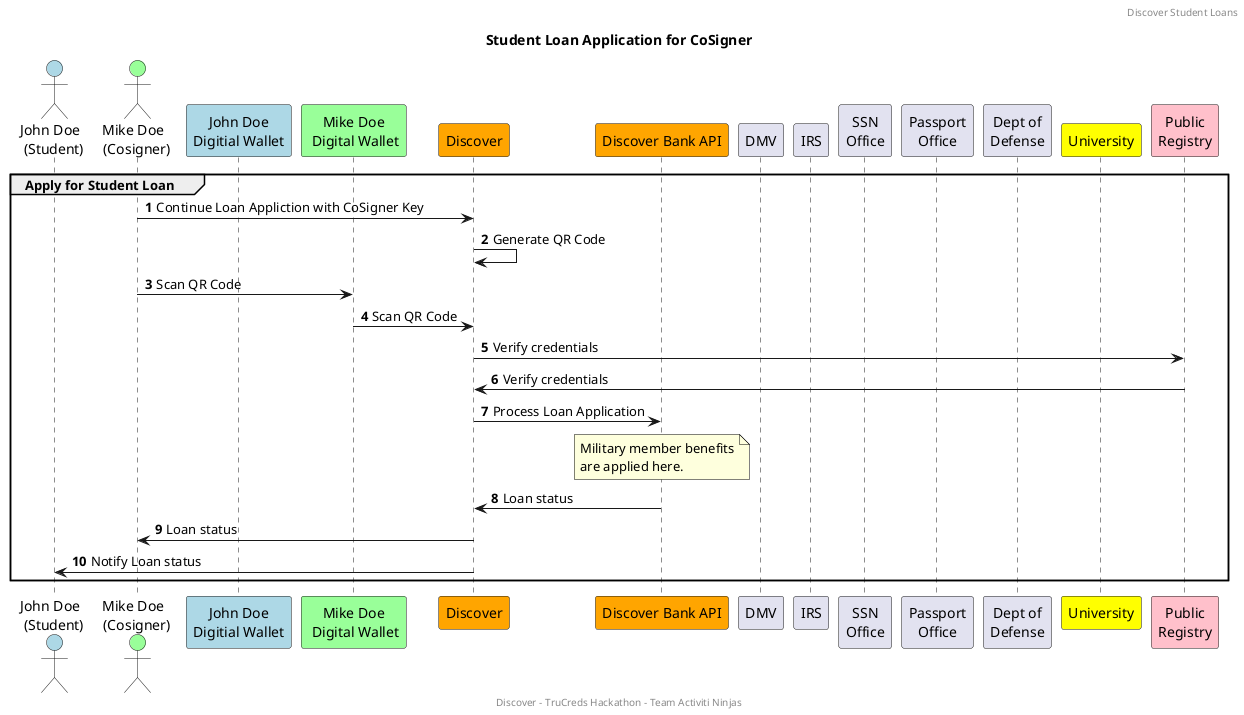 @startuml

header Discover Student Loans
footer Discover - TruCreds Hackathon - Team Activiti Ninjas

title Student Loan Application for CoSigner

autonumber 1
skinparam noteBorderColor black

actor "John Doe \n (Student)" as STUDENT #lightblue
actor "Mike Doe \n (Cosigner)" as COSIGNER #99FF99
participant "John Doe\nDigitial Wallet" as SWALLET #lightblue
participant "Mike Doe\n Digital Wallet" as CWALLET #99FF99
participant "Discover" as DFS #orange
participant "Discover Bank API" as DFSAPI #orange
participant "DMV" as DMV
participant "IRS" as IRS
participant "SSN\nOffice" as SSN
participant "Passport\nOffice" as PASSPORT
participant "Dept of\nDefense" as MILITARY
participant "University" as UNIVERSITY #yellow
participant "Public\nRegistry" as REGISTRY #pink

group Apply for Student Loan
COSIGNER->DFS: Continue Loan Appliction with CoSigner Key
DFS->DFS: Generate QR Code
COSIGNER->CWALLET: Scan QR Code
CWALLET->DFS: Scan QR Code
DFS->REGISTRY: Verify credentials 
REGISTRY->DFS: Verify credentials 
DFS->DFSAPI: Process Loan Application 
note over DFSAPI: Military member benefits\nare applied here.
DFSAPI->DFS: Loan status
DFS->COSIGNER: Loan status
DFS->STUDENT: Notify Loan status
end

@enduml
